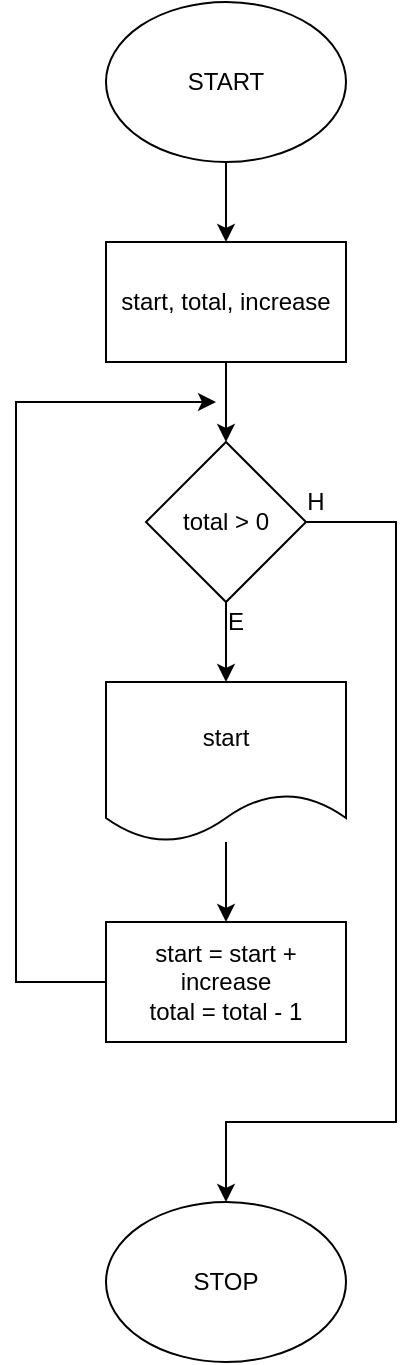 <mxfile version="13.9.9" type="device"><diagram id="j4sglhTWgFKUVq_U1RRC" name="Page-1"><mxGraphModel dx="1021" dy="647" grid="1" gridSize="10" guides="1" tooltips="1" connect="1" arrows="1" fold="1" page="1" pageScale="1" pageWidth="850" pageHeight="1100" math="0" shadow="0"><root><mxCell id="0"/><mxCell id="1" parent="0"/><mxCell id="d583doVO8bOeoWh7Vi-T-111" style="edgeStyle=orthogonalEdgeStyle;rounded=0;orthogonalLoop=1;jettySize=auto;html=1;entryX=0.5;entryY=0;entryDx=0;entryDy=0;" edge="1" parent="1" source="uGl9izMZ99gcYVm2GILh-1" target="d583doVO8bOeoWh7Vi-T-106"><mxGeometry relative="1" as="geometry"/></mxCell><mxCell id="uGl9izMZ99gcYVm2GILh-1" value="START" style="ellipse;whiteSpace=wrap;html=1;" parent="1" vertex="1"><mxGeometry x="365" width="120" height="80" as="geometry"/></mxCell><mxCell id="uGl9izMZ99gcYVm2GILh-10" value="STOP" style="ellipse;whiteSpace=wrap;html=1;" parent="1" vertex="1"><mxGeometry x="365" y="600" width="120" height="80" as="geometry"/></mxCell><mxCell id="d583doVO8bOeoWh7Vi-T-112" style="edgeStyle=orthogonalEdgeStyle;rounded=0;orthogonalLoop=1;jettySize=auto;html=1;entryX=0.5;entryY=0;entryDx=0;entryDy=0;" edge="1" parent="1" source="d583doVO8bOeoWh7Vi-T-106" target="d583doVO8bOeoWh7Vi-T-107"><mxGeometry relative="1" as="geometry"/></mxCell><mxCell id="d583doVO8bOeoWh7Vi-T-106" value="start, total, increase" style="rounded=0;whiteSpace=wrap;html=1;" vertex="1" parent="1"><mxGeometry x="365" y="120" width="120" height="60" as="geometry"/></mxCell><mxCell id="d583doVO8bOeoWh7Vi-T-113" style="edgeStyle=orthogonalEdgeStyle;rounded=0;orthogonalLoop=1;jettySize=auto;html=1;entryX=0.5;entryY=0;entryDx=0;entryDy=0;" edge="1" parent="1" source="d583doVO8bOeoWh7Vi-T-107" target="d583doVO8bOeoWh7Vi-T-109"><mxGeometry relative="1" as="geometry"/></mxCell><mxCell id="d583doVO8bOeoWh7Vi-T-116" style="edgeStyle=orthogonalEdgeStyle;rounded=0;orthogonalLoop=1;jettySize=auto;html=1;entryX=0.5;entryY=0;entryDx=0;entryDy=0;" edge="1" parent="1" source="d583doVO8bOeoWh7Vi-T-107" target="uGl9izMZ99gcYVm2GILh-10"><mxGeometry relative="1" as="geometry"><mxPoint x="500" y="570" as="targetPoint"/><Array as="points"><mxPoint x="510" y="260"/><mxPoint x="510" y="560"/><mxPoint x="425" y="560"/></Array></mxGeometry></mxCell><mxCell id="d583doVO8bOeoWh7Vi-T-107" value="total &amp;gt; 0" style="rhombus;whiteSpace=wrap;html=1;" vertex="1" parent="1"><mxGeometry x="385" y="220" width="80" height="80" as="geometry"/></mxCell><mxCell id="d583doVO8bOeoWh7Vi-T-114" style="edgeStyle=orthogonalEdgeStyle;rounded=0;orthogonalLoop=1;jettySize=auto;html=1;" edge="1" parent="1" source="d583doVO8bOeoWh7Vi-T-109" target="d583doVO8bOeoWh7Vi-T-110"><mxGeometry relative="1" as="geometry"/></mxCell><mxCell id="d583doVO8bOeoWh7Vi-T-109" value="start" style="shape=document;whiteSpace=wrap;html=1;boundedLbl=1;" vertex="1" parent="1"><mxGeometry x="365" y="340" width="120" height="80" as="geometry"/></mxCell><mxCell id="d583doVO8bOeoWh7Vi-T-115" style="edgeStyle=orthogonalEdgeStyle;rounded=0;orthogonalLoop=1;jettySize=auto;html=1;" edge="1" parent="1" source="d583doVO8bOeoWh7Vi-T-110"><mxGeometry relative="1" as="geometry"><mxPoint x="420" y="200" as="targetPoint"/><Array as="points"><mxPoint x="320" y="490"/><mxPoint x="320" y="200"/></Array></mxGeometry></mxCell><mxCell id="d583doVO8bOeoWh7Vi-T-110" value="start = start + increase&lt;br&gt;total = total - 1" style="rounded=0;whiteSpace=wrap;html=1;" vertex="1" parent="1"><mxGeometry x="365" y="460" width="120" height="60" as="geometry"/></mxCell><mxCell id="d583doVO8bOeoWh7Vi-T-117" value="E" style="text;html=1;strokeColor=none;fillColor=none;align=center;verticalAlign=middle;whiteSpace=wrap;rounded=0;" vertex="1" parent="1"><mxGeometry x="410" y="300" width="40" height="20" as="geometry"/></mxCell><mxCell id="d583doVO8bOeoWh7Vi-T-118" value="H" style="text;html=1;strokeColor=none;fillColor=none;align=center;verticalAlign=middle;whiteSpace=wrap;rounded=0;" vertex="1" parent="1"><mxGeometry x="450" y="240" width="40" height="20" as="geometry"/></mxCell></root></mxGraphModel></diagram></mxfile>